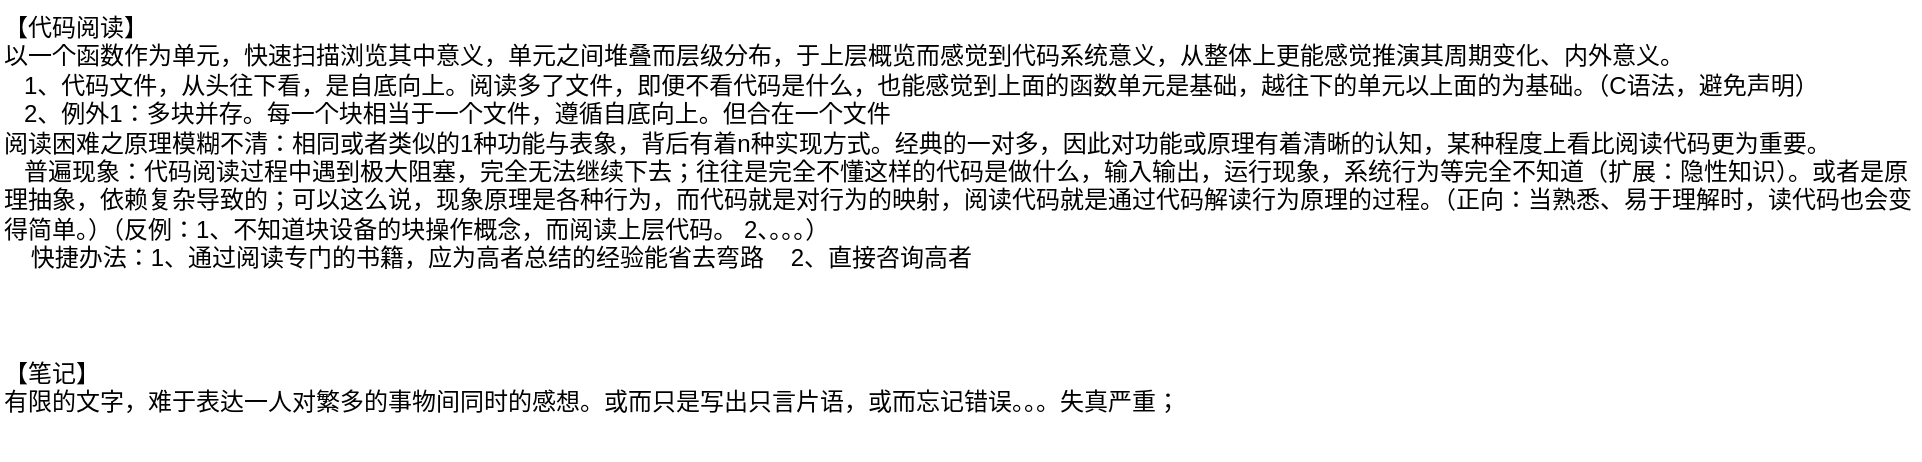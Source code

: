 <mxfile version="22.0.4" type="github">
  <diagram name="第 1 页" id="vBxfCOw4VtbNVdEkCRoJ">
    <mxGraphModel dx="1868" dy="543" grid="1" gridSize="10" guides="1" tooltips="1" connect="1" arrows="1" fold="1" page="1" pageScale="1" pageWidth="827" pageHeight="1169" math="0" shadow="0">
      <root>
        <mxCell id="0" />
        <mxCell id="1" parent="0" />
        <mxCell id="i_PWW9dxf5Eg5eC_iILu-4" value="【代码阅读】&#xa;以一个函数作为单元，快速扫描浏览其中意义，单元之间堆叠而层级分布，于上层概览而感觉到代码系统意义，从整体上更能感觉推演其周期变化、内外意义。&#xa;   1、代码文件，从头往下看，是自底向上。阅读多了文件，即便不看代码是什么，也能感觉到上面的函数单元是基础，越往下的单元以上面的为基础。（C语法，避免声明）&#xa;   2、例外1：多块并存。每一个块相当于一个文件，遵循自底向上。但合在一个文件&#xa;阅读困难之原理模糊不清：相同或者类似的1种功能与表象，背后有着n种实现方式。经典的一对多，因此对功能或原理有着清晰的认知，某种程度上看比阅读代码更为重要。&#xa;   普遍现象：代码阅读过程中遇到极大阻塞，完全无法继续下去；往往是完全不懂这样的代码是做什么，输入输出，运行现象，系统行为等完全不知道（扩展：隐性知识）。或者是原理抽象，依赖复杂导致的；可以这么说，现象原理是各种行为，而代码就是对行为的映射，阅读代码就是通过代码解读行为原理的过程。（正向：当熟悉、易于理解时，读代码也会变得简单。）（反例：1、不知道块设备的块操作概念，而阅读上层代码。 2、。。。）&#xa;    快捷办法：1、通过阅读专门的书籍，应为高者总结的经验能省去弯路    2、直接咨询高者&#xa;&#xa;&#xa;&#xa;【笔记】&#xa;有限的文字，难于表达一人对繁多的事物间同时的感想。或而只是写出只言片语，或而忘记错误。。。失真严重；" style="text;whiteSpace=wrap;" parent="1" vertex="1">
          <mxGeometry x="-80" y="210" width="960" height="230" as="geometry" />
        </mxCell>
      </root>
    </mxGraphModel>
  </diagram>
</mxfile>

